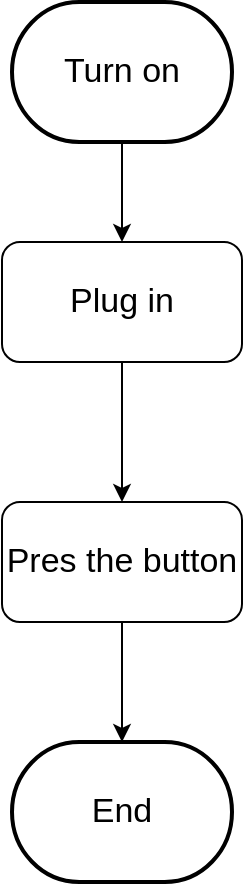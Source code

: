 <mxfile version="24.6.4" type="github">
  <diagram name="Страница — 1" id="3UYa8eNHm0zkkz9ugudo">
    <mxGraphModel dx="1386" dy="751" grid="1" gridSize="10" guides="1" tooltips="1" connect="1" arrows="1" fold="1" page="1" pageScale="1" pageWidth="827" pageHeight="1169" math="0" shadow="0">
      <root>
        <mxCell id="0" />
        <mxCell id="1" parent="0" />
        <mxCell id="KBp-xDSjl129Jcb2t5zg-3" value="" style="edgeStyle=orthogonalEdgeStyle;rounded=0;orthogonalLoop=1;jettySize=auto;html=1;" edge="1" parent="1" source="KBp-xDSjl129Jcb2t5zg-1" target="KBp-xDSjl129Jcb2t5zg-2">
          <mxGeometry relative="1" as="geometry" />
        </mxCell>
        <mxCell id="KBp-xDSjl129Jcb2t5zg-1" value="Turn on" style="strokeWidth=2;html=1;shape=mxgraph.flowchart.terminator;whiteSpace=wrap;fontSize=17;" vertex="1" parent="1">
          <mxGeometry x="359" y="60" width="110" height="70" as="geometry" />
        </mxCell>
        <mxCell id="KBp-xDSjl129Jcb2t5zg-6" value="" style="edgeStyle=orthogonalEdgeStyle;rounded=0;orthogonalLoop=1;jettySize=auto;html=1;" edge="1" parent="1" source="KBp-xDSjl129Jcb2t5zg-2" target="KBp-xDSjl129Jcb2t5zg-4">
          <mxGeometry relative="1" as="geometry" />
        </mxCell>
        <mxCell id="KBp-xDSjl129Jcb2t5zg-2" value="Plug in" style="rounded=1;whiteSpace=wrap;html=1;fontSize=17;" vertex="1" parent="1">
          <mxGeometry x="354" y="180" width="120" height="60" as="geometry" />
        </mxCell>
        <mxCell id="KBp-xDSjl129Jcb2t5zg-8" value="" style="edgeStyle=orthogonalEdgeStyle;rounded=0;orthogonalLoop=1;jettySize=auto;html=1;" edge="1" parent="1" source="KBp-xDSjl129Jcb2t5zg-4" target="KBp-xDSjl129Jcb2t5zg-7">
          <mxGeometry relative="1" as="geometry" />
        </mxCell>
        <mxCell id="KBp-xDSjl129Jcb2t5zg-4" value="Pres the button" style="rounded=1;whiteSpace=wrap;html=1;fontSize=17;" vertex="1" parent="1">
          <mxGeometry x="354" y="310" width="120" height="60" as="geometry" />
        </mxCell>
        <mxCell id="KBp-xDSjl129Jcb2t5zg-7" value="End" style="strokeWidth=2;html=1;shape=mxgraph.flowchart.terminator;whiteSpace=wrap;fontSize=17;" vertex="1" parent="1">
          <mxGeometry x="359" y="430" width="110" height="70" as="geometry" />
        </mxCell>
      </root>
    </mxGraphModel>
  </diagram>
</mxfile>
